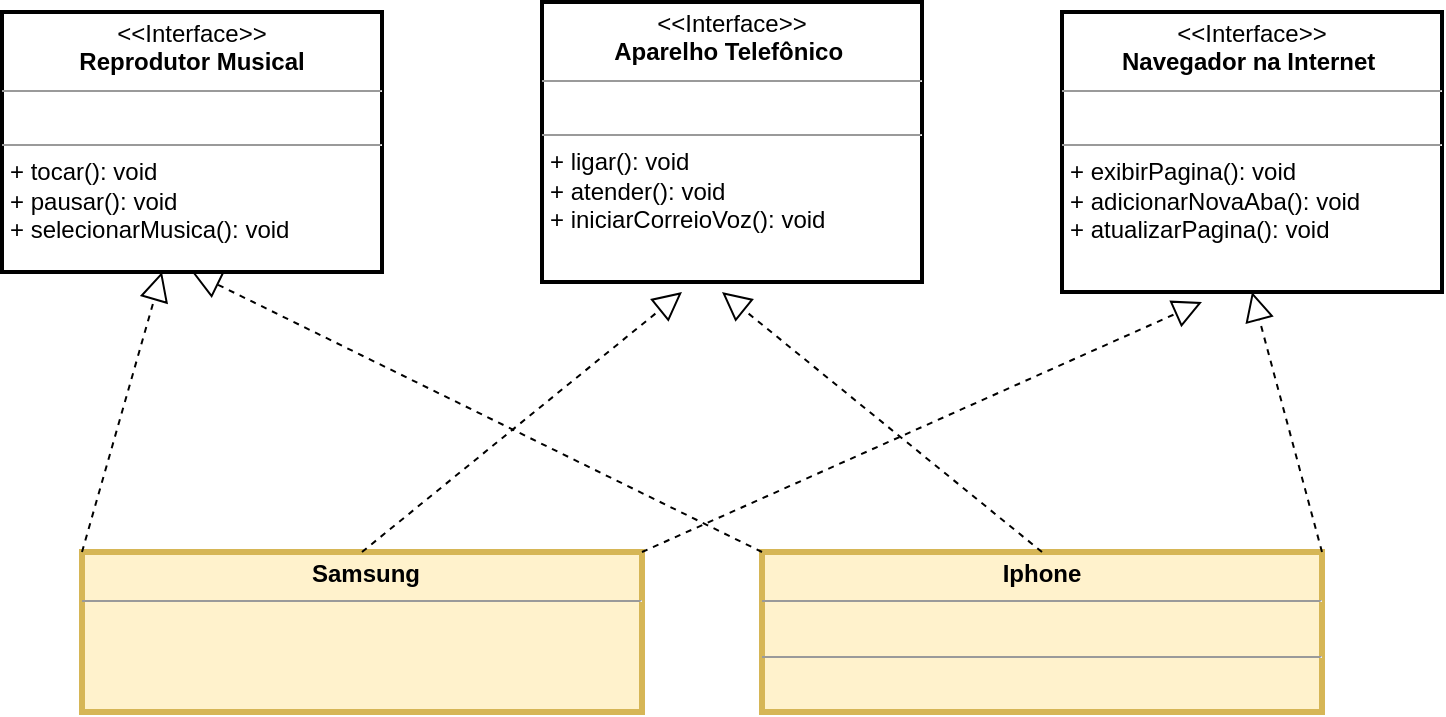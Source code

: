 <mxfile version="20.8.16" type="device"><diagram name="Página-1" id="hutWRDMeZYfCQ2JrDE8d"><mxGraphModel dx="1114" dy="709" grid="1" gridSize="10" guides="1" tooltips="1" connect="1" arrows="1" fold="1" page="1" pageScale="1" pageWidth="827" pageHeight="1169" math="0" shadow="0"><root><mxCell id="0"/><mxCell id="1" parent="0"/><mxCell id="yTRs2G591ulE0F4T6t62-19" value="&lt;p style=&quot;margin:0px;margin-top:4px;text-align:center;&quot;&gt;&amp;lt;&amp;lt;Interface&amp;gt;&amp;gt;&lt;br&gt;&lt;b&gt;Reprodutor Musical&lt;/b&gt;&lt;/p&gt;&lt;hr size=&quot;1&quot;&gt;&lt;p style=&quot;margin:0px;margin-left:4px;&quot;&gt;&lt;br&gt;&lt;/p&gt;&lt;hr size=&quot;1&quot;&gt;&lt;p style=&quot;margin:0px;margin-left:4px;&quot;&gt;+ tocar(): void&lt;br&gt;+ pausar(): void&lt;br&gt;&lt;/p&gt;&lt;p style=&quot;margin:0px;margin-left:4px;&quot;&gt;+ selecionarMusica(): void&lt;br&gt;&lt;/p&gt;" style="verticalAlign=top;align=left;overflow=fill;fontSize=12;fontFamily=Helvetica;html=1;strokeWidth=2;" parent="1" vertex="1"><mxGeometry x="70" y="195" width="190" height="130" as="geometry"/></mxCell><mxCell id="yTRs2G591ulE0F4T6t62-20" value="&lt;p style=&quot;margin:0px;margin-top:4px;text-align:center;&quot;&gt;&amp;lt;&amp;lt;Interface&amp;gt;&amp;gt;&lt;br&gt;&lt;b&gt;Aparelho Telefônico&amp;nbsp;&lt;/b&gt;&lt;/p&gt;&lt;hr size=&quot;1&quot;&gt;&lt;p style=&quot;margin:0px;margin-left:4px;&quot;&gt;&lt;br&gt;&lt;/p&gt;&lt;hr size=&quot;1&quot;&gt;&lt;p style=&quot;margin:0px;margin-left:4px;&quot;&gt;+ ligar(): void&lt;br&gt;+ atender(): void&lt;/p&gt;&lt;p style=&quot;margin:0px;margin-left:4px;&quot;&gt;+ iniciarCorreioVoz(): void&lt;br&gt;&lt;/p&gt;&lt;p style=&quot;margin:0px;margin-left:4px;&quot;&gt;&lt;br&gt;&lt;/p&gt;" style="verticalAlign=top;align=left;overflow=fill;fontSize=12;fontFamily=Helvetica;html=1;strokeWidth=2;" parent="1" vertex="1"><mxGeometry x="340" y="190" width="190" height="140" as="geometry"/></mxCell><mxCell id="yTRs2G591ulE0F4T6t62-22" value="&lt;p style=&quot;margin:0px;margin-top:4px;text-align:center;&quot;&gt;&amp;lt;&amp;lt;Interface&amp;gt;&amp;gt;&lt;br&gt;&lt;b&gt;Navegador na Internet&amp;nbsp;&lt;/b&gt;&lt;/p&gt;&lt;hr size=&quot;1&quot;&gt;&lt;p style=&quot;margin:0px;margin-left:4px;&quot;&gt;&lt;br&gt;&lt;/p&gt;&lt;hr size=&quot;1&quot;&gt;&lt;p style=&quot;margin:0px;margin-left:4px;&quot;&gt;+&amp;nbsp;exibirPagina(): void&lt;br&gt;+&amp;nbsp;adicionarNovaAba(): void&lt;/p&gt;&lt;p style=&quot;margin:0px;margin-left:4px;&quot;&gt;+&amp;nbsp;atualizarPagina(): void&lt;br&gt;&lt;/p&gt;" style="verticalAlign=top;align=left;overflow=fill;fontSize=12;fontFamily=Helvetica;html=1;strokeWidth=2;" parent="1" vertex="1"><mxGeometry x="600" y="195" width="190" height="140" as="geometry"/></mxCell><mxCell id="yTRs2G591ulE0F4T6t62-27" value="&lt;p style=&quot;margin:0px;margin-top:4px;text-align:center;&quot;&gt;&lt;b&gt;Iphone&lt;/b&gt;&lt;/p&gt;&lt;hr size=&quot;1&quot;&gt;&lt;p style=&quot;margin:0px;margin-left:4px;&quot;&gt;&lt;br&gt;&lt;/p&gt;&lt;hr size=&quot;1&quot;&gt;&lt;p style=&quot;margin:0px;margin-left:4px;&quot;&gt;&lt;br&gt;&lt;/p&gt;" style="verticalAlign=top;align=left;overflow=fill;fontSize=12;fontFamily=Helvetica;html=1;fillColor=#fff2cc;strokeColor=#d6b656;strokeWidth=3;" parent="1" vertex="1"><mxGeometry x="450" y="465" width="280" height="80" as="geometry"/></mxCell><mxCell id="yTRs2G591ulE0F4T6t62-30" value="" style="endArrow=block;dashed=1;endFill=0;endSize=12;html=1;rounded=0;exitX=0.5;exitY=0;exitDx=0;exitDy=0;" parent="1" source="yTRs2G591ulE0F4T6t62-27" edge="1"><mxGeometry width="160" relative="1" as="geometry"><mxPoint x="320" y="415" as="sourcePoint"/><mxPoint x="430" y="335" as="targetPoint"/></mxGeometry></mxCell><mxCell id="yTRs2G591ulE0F4T6t62-32" value="" style="endArrow=block;dashed=1;endFill=0;endSize=12;html=1;rounded=0;exitX=0;exitY=0;exitDx=0;exitDy=0;entryX=0.5;entryY=1;entryDx=0;entryDy=0;" parent="1" source="yTRs2G591ulE0F4T6t62-27" target="yTRs2G591ulE0F4T6t62-19" edge="1"><mxGeometry width="160" relative="1" as="geometry"><mxPoint x="320" y="415" as="sourcePoint"/><mxPoint x="480" y="415" as="targetPoint"/></mxGeometry></mxCell><mxCell id="yTRs2G591ulE0F4T6t62-33" value="" style="endArrow=block;dashed=1;endFill=0;endSize=12;html=1;rounded=0;exitX=1;exitY=0;exitDx=0;exitDy=0;entryX=0.5;entryY=1;entryDx=0;entryDy=0;" parent="1" source="yTRs2G591ulE0F4T6t62-27" target="yTRs2G591ulE0F4T6t62-22" edge="1"><mxGeometry width="160" relative="1" as="geometry"><mxPoint x="400" y="375" as="sourcePoint"/><mxPoint x="560" y="375" as="targetPoint"/></mxGeometry></mxCell><mxCell id="ASGWlsqpVvl9Yva7YzUu-2" value="&lt;p style=&quot;margin:0px;margin-top:4px;text-align:center;&quot;&gt;&lt;/p&gt;&lt;p style=&quot;text-align: center; margin: 0px 0px 0px 4px;&quot;&gt;&lt;b&gt;Samsung&lt;/b&gt;&lt;/p&gt;&lt;hr style=&quot;text-align: center;&quot; size=&quot;1&quot;&gt;&lt;p style=&quot;margin:0px;margin-left:4px;&quot;&gt;&lt;br&gt;&lt;/p&gt;" style="verticalAlign=top;align=left;overflow=fill;fontSize=12;fontFamily=Helvetica;html=1;fillColor=#fff2cc;strokeColor=#d6b656;strokeWidth=3;" vertex="1" parent="1"><mxGeometry x="110" y="465" width="280" height="80" as="geometry"/></mxCell><mxCell id="ASGWlsqpVvl9Yva7YzUu-3" value="" style="endArrow=block;dashed=1;endFill=0;endSize=12;html=1;rounded=0;exitX=0.5;exitY=0;exitDx=0;exitDy=0;" edge="1" parent="1" source="ASGWlsqpVvl9Yva7YzUu-2"><mxGeometry width="160" relative="1" as="geometry"><mxPoint x="-20" y="425" as="sourcePoint"/><mxPoint x="410" y="335" as="targetPoint"/></mxGeometry></mxCell><mxCell id="ASGWlsqpVvl9Yva7YzUu-4" value="" style="endArrow=block;dashed=1;endFill=0;endSize=12;html=1;rounded=0;exitX=1;exitY=0;exitDx=0;exitDy=0;" edge="1" parent="1" source="ASGWlsqpVvl9Yva7YzUu-2"><mxGeometry width="160" relative="1" as="geometry"><mxPoint x="60" y="385" as="sourcePoint"/><mxPoint x="670" y="340" as="targetPoint"/></mxGeometry></mxCell><mxCell id="ASGWlsqpVvl9Yva7YzUu-5" value="" style="endArrow=block;dashed=1;endFill=0;endSize=12;html=1;rounded=0;exitX=0;exitY=0;exitDx=0;exitDy=0;" edge="1" parent="1" source="ASGWlsqpVvl9Yva7YzUu-2"><mxGeometry width="160" relative="1" as="geometry"><mxPoint x="460" y="475" as="sourcePoint"/><mxPoint x="150" y="325" as="targetPoint"/></mxGeometry></mxCell></root></mxGraphModel></diagram></mxfile>